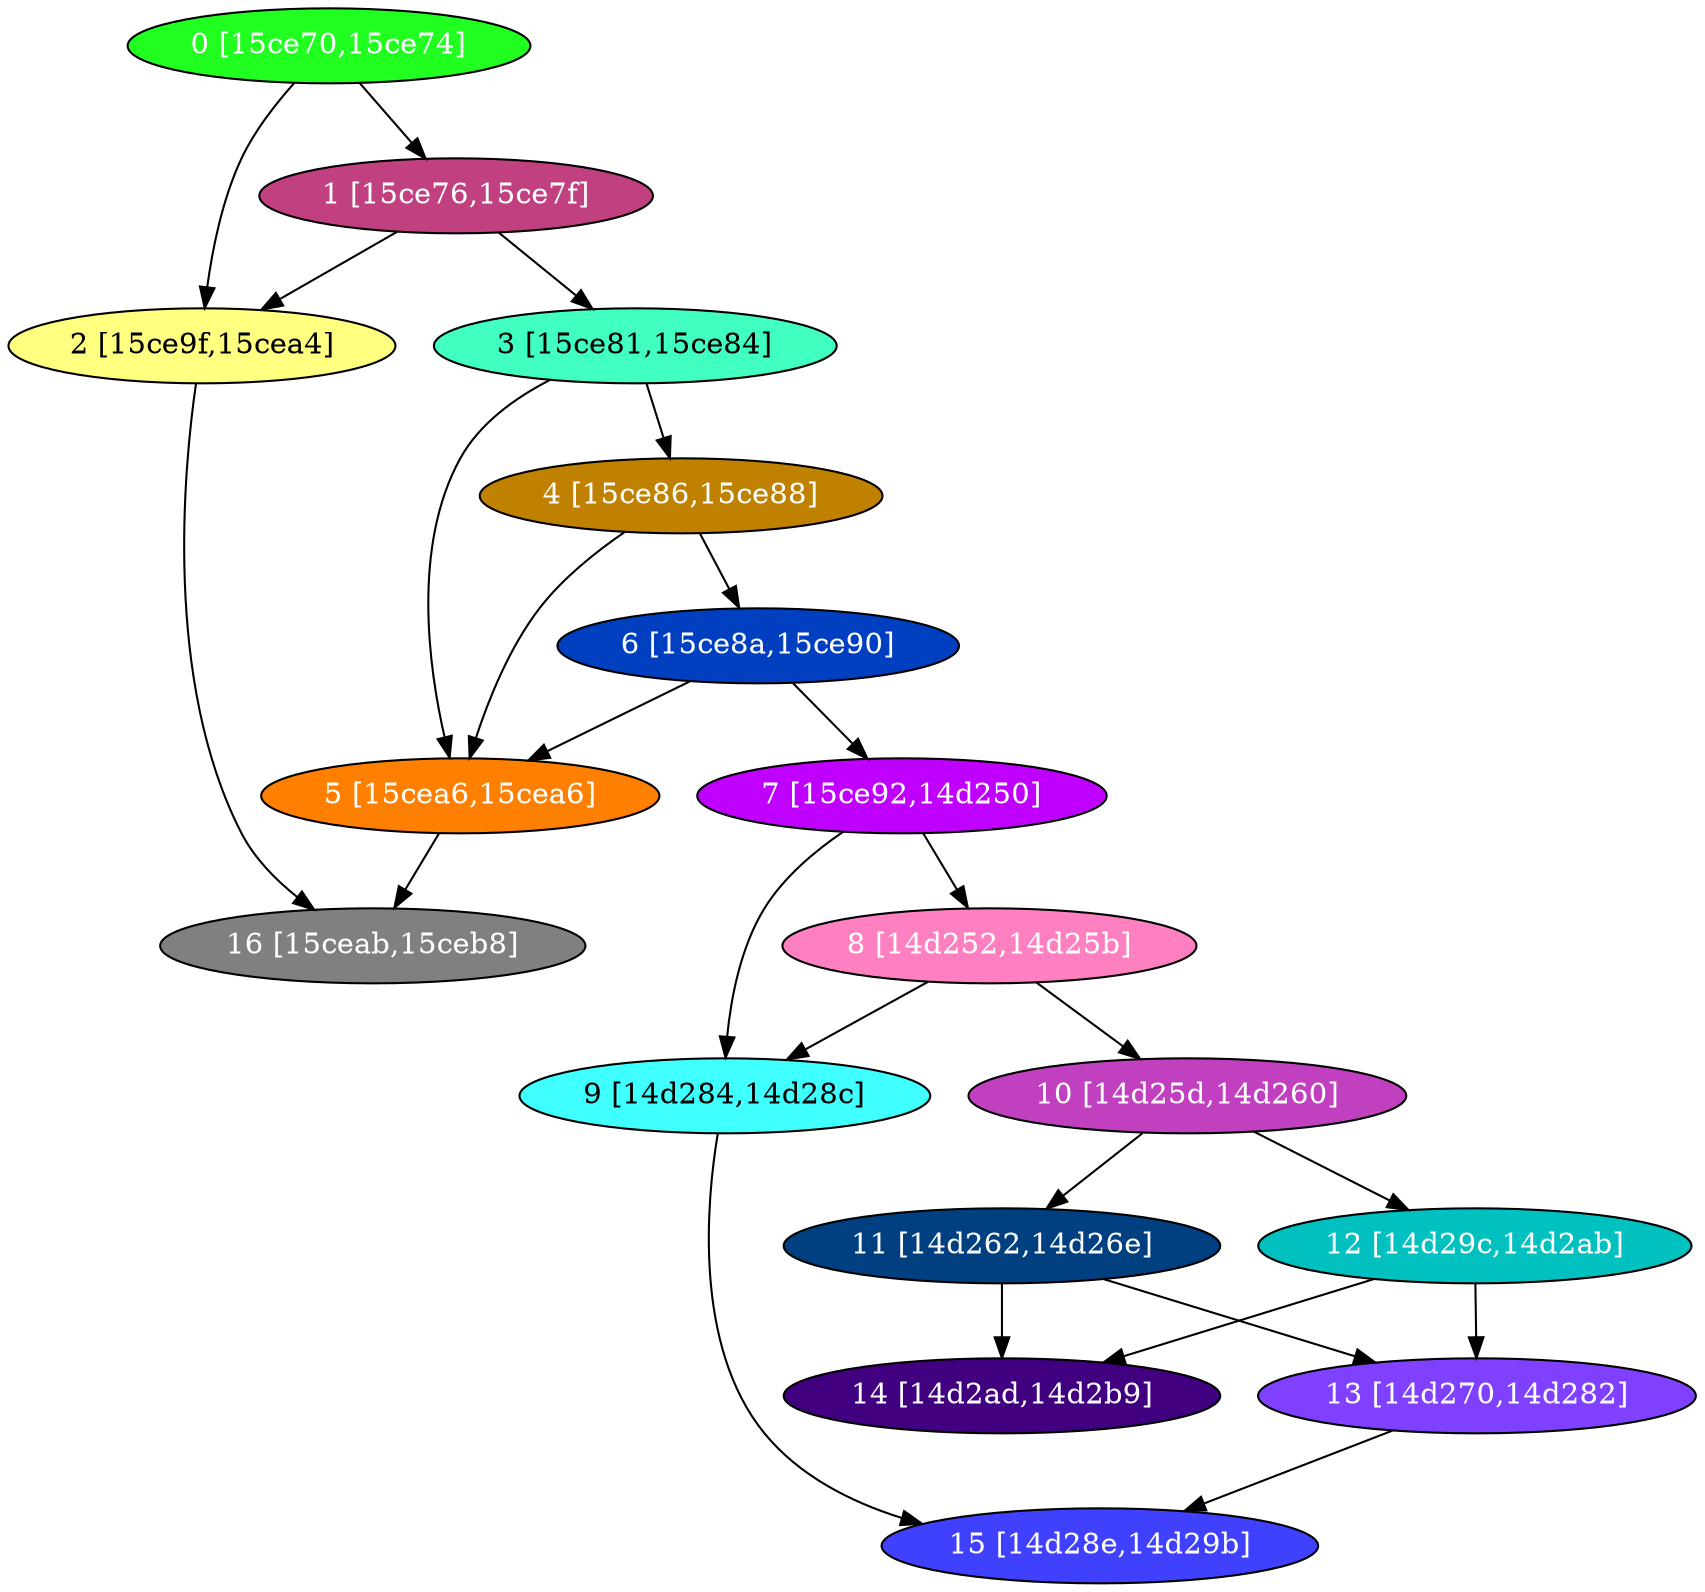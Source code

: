 diGraph libnss3{
	libnss3_0  [style=filled fillcolor="#20FF20" fontcolor="#ffffff" shape=oval label="0 [15ce70,15ce74]"]
	libnss3_1  [style=filled fillcolor="#C04080" fontcolor="#ffffff" shape=oval label="1 [15ce76,15ce7f]"]
	libnss3_2  [style=filled fillcolor="#FFFF80" fontcolor="#000000" shape=oval label="2 [15ce9f,15cea4]"]
	libnss3_3  [style=filled fillcolor="#40FFC0" fontcolor="#000000" shape=oval label="3 [15ce81,15ce84]"]
	libnss3_4  [style=filled fillcolor="#C08000" fontcolor="#ffffff" shape=oval label="4 [15ce86,15ce88]"]
	libnss3_5  [style=filled fillcolor="#FF8000" fontcolor="#ffffff" shape=oval label="5 [15cea6,15cea6]"]
	libnss3_6  [style=filled fillcolor="#0040C0" fontcolor="#ffffff" shape=oval label="6 [15ce8a,15ce90]"]
	libnss3_7  [style=filled fillcolor="#C000FF" fontcolor="#ffffff" shape=oval label="7 [15ce92,14d250]"]
	libnss3_8  [style=filled fillcolor="#FF80C0" fontcolor="#ffffff" shape=oval label="8 [14d252,14d25b]"]
	libnss3_9  [style=filled fillcolor="#40FFFF" fontcolor="#000000" shape=oval label="9 [14d284,14d28c]"]
	libnss3_a  [style=filled fillcolor="#C040C0" fontcolor="#ffffff" shape=oval label="10 [14d25d,14d260]"]
	libnss3_b  [style=filled fillcolor="#004080" fontcolor="#ffffff" shape=oval label="11 [14d262,14d26e]"]
	libnss3_c  [style=filled fillcolor="#00C0C0" fontcolor="#ffffff" shape=oval label="12 [14d29c,14d2ab]"]
	libnss3_d  [style=filled fillcolor="#8040FF" fontcolor="#ffffff" shape=oval label="13 [14d270,14d282]"]
	libnss3_e  [style=filled fillcolor="#400080" fontcolor="#ffffff" shape=oval label="14 [14d2ad,14d2b9]"]
	libnss3_f  [style=filled fillcolor="#4040FF" fontcolor="#ffffff" shape=oval label="15 [14d28e,14d29b]"]
	libnss3_10  [style=filled fillcolor="#808080" fontcolor="#ffffff" shape=oval label="16 [15ceab,15ceb8]"]

	libnss3_0 -> libnss3_1
	libnss3_0 -> libnss3_2
	libnss3_1 -> libnss3_2
	libnss3_1 -> libnss3_3
	libnss3_2 -> libnss3_10
	libnss3_3 -> libnss3_4
	libnss3_3 -> libnss3_5
	libnss3_4 -> libnss3_5
	libnss3_4 -> libnss3_6
	libnss3_5 -> libnss3_10
	libnss3_6 -> libnss3_5
	libnss3_6 -> libnss3_7
	libnss3_7 -> libnss3_8
	libnss3_7 -> libnss3_9
	libnss3_8 -> libnss3_9
	libnss3_8 -> libnss3_a
	libnss3_9 -> libnss3_f
	libnss3_a -> libnss3_b
	libnss3_a -> libnss3_c
	libnss3_b -> libnss3_d
	libnss3_b -> libnss3_e
	libnss3_c -> libnss3_d
	libnss3_c -> libnss3_e
	libnss3_d -> libnss3_f
}
